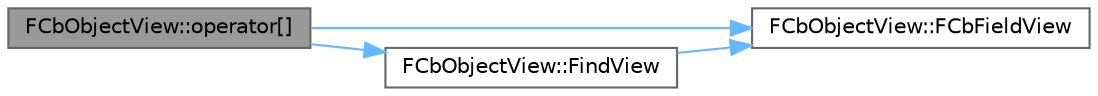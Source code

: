 digraph "FCbObjectView::operator[]"
{
 // INTERACTIVE_SVG=YES
 // LATEX_PDF_SIZE
  bgcolor="transparent";
  edge [fontname=Helvetica,fontsize=10,labelfontname=Helvetica,labelfontsize=10];
  node [fontname=Helvetica,fontsize=10,shape=box,height=0.2,width=0.4];
  rankdir="LR";
  Node1 [id="Node000001",label="FCbObjectView::operator[]",height=0.2,width=0.4,color="gray40", fillcolor="grey60", style="filled", fontcolor="black",tooltip="Find a field by case-sensitive name comparison."];
  Node1 -> Node2 [id="edge1_Node000001_Node000002",color="steelblue1",style="solid",tooltip=" "];
  Node2 [id="Node000002",label="FCbObjectView::FCbFieldView",height=0.2,width=0.4,color="grey40", fillcolor="white", style="filled",URL="$dc/d1a/classFCbObjectView.html#af9e4f62f0555f921523c2a817a2cd11e",tooltip=" "];
  Node1 -> Node3 [id="edge2_Node000001_Node000003",color="steelblue1",style="solid",tooltip=" "];
  Node3 [id="Node000003",label="FCbObjectView::FindView",height=0.2,width=0.4,color="grey40", fillcolor="white", style="filled",URL="$dc/d1a/classFCbObjectView.html#a0976b1b32e1cc746af70b6ff49e0fdc1",tooltip="Find a field by case-sensitive name comparison."];
  Node3 -> Node2 [id="edge3_Node000003_Node000002",color="steelblue1",style="solid",tooltip=" "];
}
